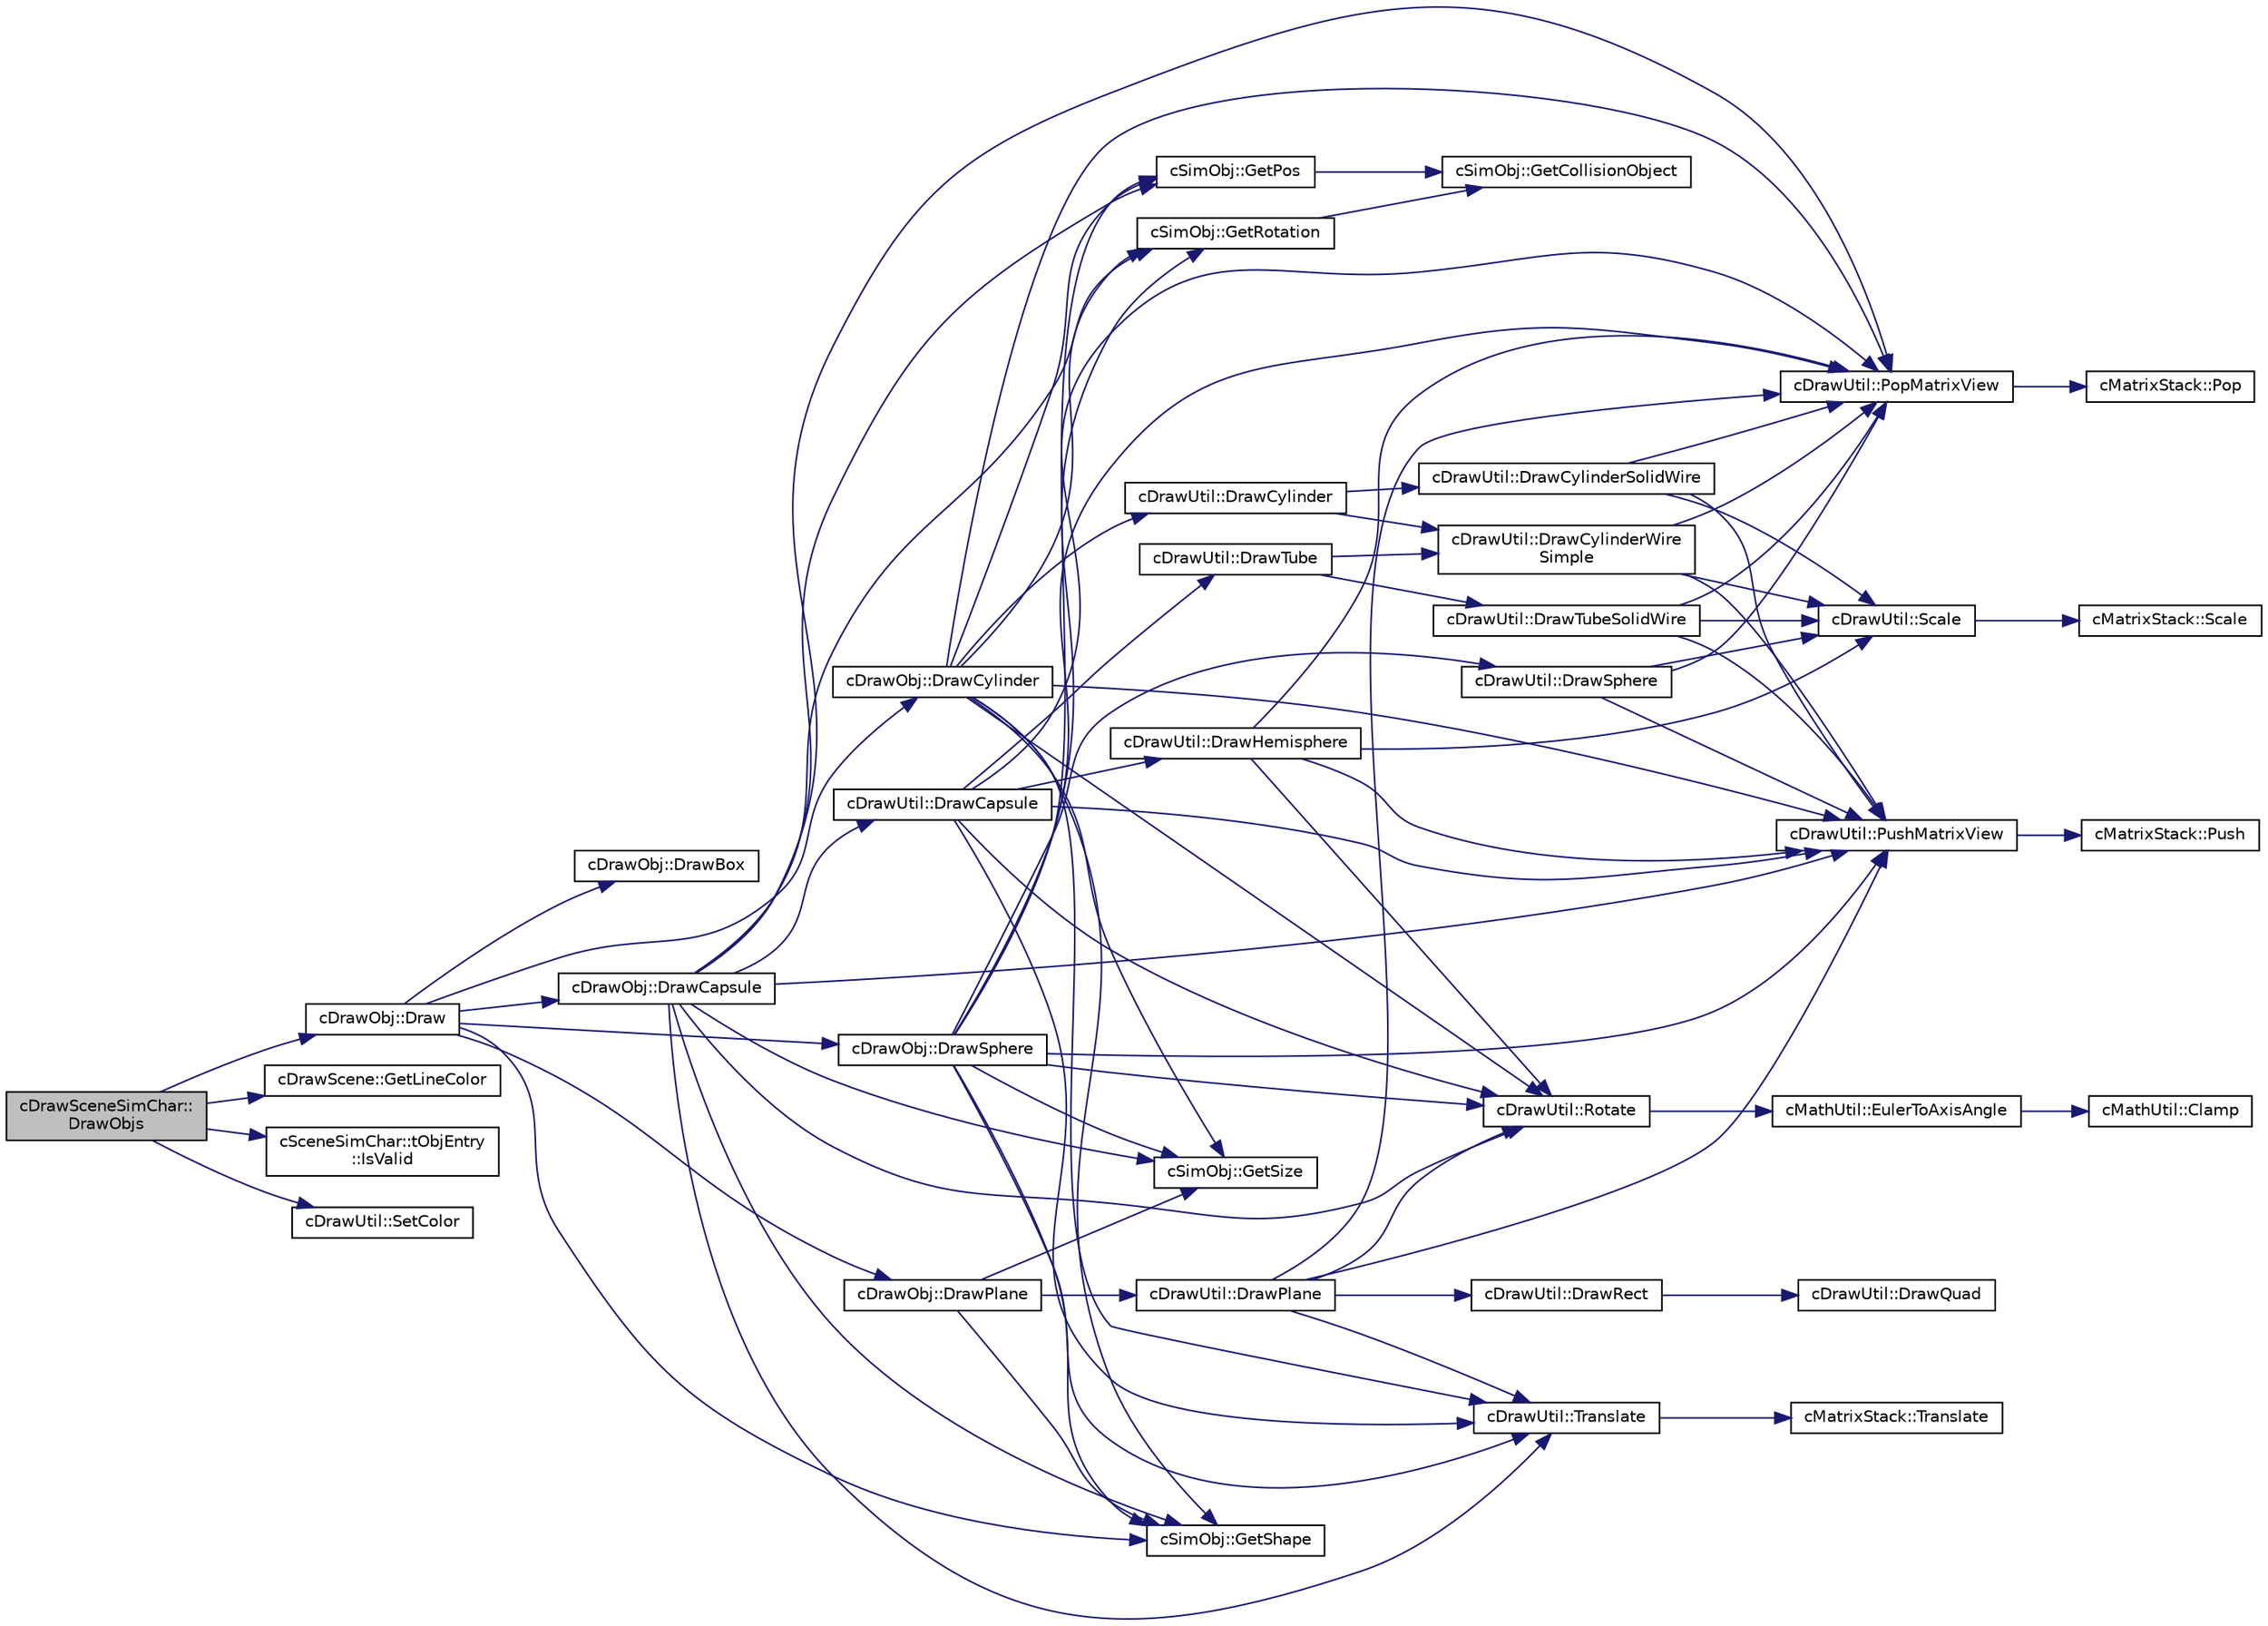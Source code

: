 digraph "cDrawSceneSimChar::DrawObjs"
{
 // LATEX_PDF_SIZE
  edge [fontname="Helvetica",fontsize="10",labelfontname="Helvetica",labelfontsize="10"];
  node [fontname="Helvetica",fontsize="10",shape=record];
  rankdir="LR";
  Node1 [label="cDrawSceneSimChar::\lDrawObjs",height=0.2,width=0.4,color="black", fillcolor="grey75", style="filled", fontcolor="black",tooltip=" "];
  Node1 -> Node2 [color="midnightblue",fontsize="10",style="solid",fontname="Helvetica"];
  Node2 [label="cDrawObj::Draw",height=0.2,width=0.4,color="black", fillcolor="white", style="filled",URL="$classc_draw_obj.html#a08996c16934079cf8e79238a6d7eec7c",tooltip=" "];
  Node2 -> Node3 [color="midnightblue",fontsize="10",style="solid",fontname="Helvetica"];
  Node3 [label="cDrawObj::DrawBox",height=0.2,width=0.4,color="black", fillcolor="white", style="filled",URL="$classc_draw_obj.html#af1722476b091dd311ef469736e26be75",tooltip=" "];
  Node2 -> Node4 [color="midnightblue",fontsize="10",style="solid",fontname="Helvetica"];
  Node4 [label="cDrawObj::DrawCapsule",height=0.2,width=0.4,color="black", fillcolor="white", style="filled",URL="$classc_draw_obj.html#aa6bf42a5d2a790ce05d3cf588696fe42",tooltip=" "];
  Node4 -> Node5 [color="midnightblue",fontsize="10",style="solid",fontname="Helvetica"];
  Node5 [label="cDrawUtil::DrawCapsule",height=0.2,width=0.4,color="black", fillcolor="white", style="filled",URL="$classc_draw_util.html#ad91ed3b94d8f3c95f5342499aa472698",tooltip=" "];
  Node5 -> Node6 [color="midnightblue",fontsize="10",style="solid",fontname="Helvetica"];
  Node6 [label="cDrawUtil::DrawHemisphere",height=0.2,width=0.4,color="black", fillcolor="white", style="filled",URL="$classc_draw_util.html#abf42b98bb6e85dc51118998359f1c44e",tooltip=" "];
  Node6 -> Node7 [color="midnightblue",fontsize="10",style="solid",fontname="Helvetica"];
  Node7 [label="cDrawUtil::PopMatrixView",height=0.2,width=0.4,color="black", fillcolor="white", style="filled",URL="$classc_draw_util.html#a8bec79da8550795d4b4966a94af7cf51",tooltip=" "];
  Node7 -> Node8 [color="midnightblue",fontsize="10",style="solid",fontname="Helvetica"];
  Node8 [label="cMatrixStack::Pop",height=0.2,width=0.4,color="black", fillcolor="white", style="filled",URL="$classc_matrix_stack.html#a6be215a8d6dc7f91c8e9577a8b550bfc",tooltip=" "];
  Node6 -> Node9 [color="midnightblue",fontsize="10",style="solid",fontname="Helvetica"];
  Node9 [label="cDrawUtil::PushMatrixView",height=0.2,width=0.4,color="black", fillcolor="white", style="filled",URL="$classc_draw_util.html#a166a3c9df5df3cb262d090cb2aaba33b",tooltip=" "];
  Node9 -> Node10 [color="midnightblue",fontsize="10",style="solid",fontname="Helvetica"];
  Node10 [label="cMatrixStack::Push",height=0.2,width=0.4,color="black", fillcolor="white", style="filled",URL="$classc_matrix_stack.html#aac0bfd176fd31cabb3e74a0a12b5a5d9",tooltip=" "];
  Node6 -> Node11 [color="midnightblue",fontsize="10",style="solid",fontname="Helvetica"];
  Node11 [label="cDrawUtil::Rotate",height=0.2,width=0.4,color="black", fillcolor="white", style="filled",URL="$classc_draw_util.html#a4f7570c5620a3429f43f0e92055ed771",tooltip=" "];
  Node11 -> Node12 [color="midnightblue",fontsize="10",style="solid",fontname="Helvetica"];
  Node12 [label="cMathUtil::EulerToAxisAngle",height=0.2,width=0.4,color="black", fillcolor="white", style="filled",URL="$classc_math_util.html#a8fd8f44cd65cdaa9c5cc1b1ff4b3652e",tooltip=" "];
  Node12 -> Node13 [color="midnightblue",fontsize="10",style="solid",fontname="Helvetica"];
  Node13 [label="cMathUtil::Clamp",height=0.2,width=0.4,color="black", fillcolor="white", style="filled",URL="$classc_math_util.html#ac7702e2a05013616d11f03619d9b4f1e",tooltip=" "];
  Node6 -> Node14 [color="midnightblue",fontsize="10",style="solid",fontname="Helvetica"];
  Node14 [label="cDrawUtil::Scale",height=0.2,width=0.4,color="black", fillcolor="white", style="filled",URL="$classc_draw_util.html#a9bb8552fad17d6bb2b5e6bb523859a61",tooltip=" "];
  Node14 -> Node15 [color="midnightblue",fontsize="10",style="solid",fontname="Helvetica"];
  Node15 [label="cMatrixStack::Scale",height=0.2,width=0.4,color="black", fillcolor="white", style="filled",URL="$classc_matrix_stack.html#a5ec94676f022413d2acdc471dd112614",tooltip=" "];
  Node5 -> Node16 [color="midnightblue",fontsize="10",style="solid",fontname="Helvetica"];
  Node16 [label="cDrawUtil::DrawTube",height=0.2,width=0.4,color="black", fillcolor="white", style="filled",URL="$classc_draw_util.html#a9db7144f6213f931846385c7388597f4",tooltip=" "];
  Node16 -> Node17 [color="midnightblue",fontsize="10",style="solid",fontname="Helvetica"];
  Node17 [label="cDrawUtil::DrawCylinderWire\lSimple",height=0.2,width=0.4,color="black", fillcolor="white", style="filled",URL="$classc_draw_util.html#adf01870cb24c7cb319094a0ce2e51674",tooltip=" "];
  Node17 -> Node7 [color="midnightblue",fontsize="10",style="solid",fontname="Helvetica"];
  Node17 -> Node9 [color="midnightblue",fontsize="10",style="solid",fontname="Helvetica"];
  Node17 -> Node14 [color="midnightblue",fontsize="10",style="solid",fontname="Helvetica"];
  Node16 -> Node18 [color="midnightblue",fontsize="10",style="solid",fontname="Helvetica"];
  Node18 [label="cDrawUtil::DrawTubeSolidWire",height=0.2,width=0.4,color="black", fillcolor="white", style="filled",URL="$classc_draw_util.html#affc56cc15a2f9d2c0163e13001e8af1d",tooltip=" "];
  Node18 -> Node7 [color="midnightblue",fontsize="10",style="solid",fontname="Helvetica"];
  Node18 -> Node9 [color="midnightblue",fontsize="10",style="solid",fontname="Helvetica"];
  Node18 -> Node14 [color="midnightblue",fontsize="10",style="solid",fontname="Helvetica"];
  Node5 -> Node7 [color="midnightblue",fontsize="10",style="solid",fontname="Helvetica"];
  Node5 -> Node9 [color="midnightblue",fontsize="10",style="solid",fontname="Helvetica"];
  Node5 -> Node11 [color="midnightblue",fontsize="10",style="solid",fontname="Helvetica"];
  Node5 -> Node19 [color="midnightblue",fontsize="10",style="solid",fontname="Helvetica"];
  Node19 [label="cDrawUtil::Translate",height=0.2,width=0.4,color="black", fillcolor="white", style="filled",URL="$classc_draw_util.html#a1904a7034bb0ec43afdab4642d36e543",tooltip=" "];
  Node19 -> Node20 [color="midnightblue",fontsize="10",style="solid",fontname="Helvetica"];
  Node20 [label="cMatrixStack::Translate",height=0.2,width=0.4,color="black", fillcolor="white", style="filled",URL="$classc_matrix_stack.html#a9ab74621b7112ebf367e7c6feafff233",tooltip=" "];
  Node4 -> Node21 [color="midnightblue",fontsize="10",style="solid",fontname="Helvetica"];
  Node21 [label="cSimObj::GetPos",height=0.2,width=0.4,color="black", fillcolor="white", style="filled",URL="$classc_sim_obj.html#adb9f6ca03649139e5300de22c12df44f",tooltip=" "];
  Node21 -> Node22 [color="midnightblue",fontsize="10",style="solid",fontname="Helvetica"];
  Node22 [label="cSimObj::GetCollisionObject",height=0.2,width=0.4,color="black", fillcolor="white", style="filled",URL="$classc_sim_obj.html#aabb085287e9c1b96e290f66b8cab95e9",tooltip=" "];
  Node4 -> Node23 [color="midnightblue",fontsize="10",style="solid",fontname="Helvetica"];
  Node23 [label="cSimObj::GetRotation",height=0.2,width=0.4,color="black", fillcolor="white", style="filled",URL="$classc_sim_obj.html#a67d5e8d8fa1f4232416d100a253f8fe0",tooltip=" "];
  Node23 -> Node22 [color="midnightblue",fontsize="10",style="solid",fontname="Helvetica"];
  Node4 -> Node24 [color="midnightblue",fontsize="10",style="solid",fontname="Helvetica"];
  Node24 [label="cSimObj::GetShape",height=0.2,width=0.4,color="black", fillcolor="white", style="filled",URL="$classc_sim_obj.html#aff15bf6696e8dd24ff98f976aabd82d4",tooltip=" "];
  Node4 -> Node25 [color="midnightblue",fontsize="10",style="solid",fontname="Helvetica"];
  Node25 [label="cSimObj::GetSize",height=0.2,width=0.4,color="black", fillcolor="white", style="filled",URL="$classc_sim_obj.html#af19ead8e90784db40995fac6df1df385",tooltip=" "];
  Node4 -> Node7 [color="midnightblue",fontsize="10",style="solid",fontname="Helvetica"];
  Node4 -> Node9 [color="midnightblue",fontsize="10",style="solid",fontname="Helvetica"];
  Node4 -> Node11 [color="midnightblue",fontsize="10",style="solid",fontname="Helvetica"];
  Node4 -> Node19 [color="midnightblue",fontsize="10",style="solid",fontname="Helvetica"];
  Node2 -> Node26 [color="midnightblue",fontsize="10",style="solid",fontname="Helvetica"];
  Node26 [label="cDrawObj::DrawCylinder",height=0.2,width=0.4,color="black", fillcolor="white", style="filled",URL="$classc_draw_obj.html#ab5d83a43a11535e5f48286814ea34aa0",tooltip=" "];
  Node26 -> Node27 [color="midnightblue",fontsize="10",style="solid",fontname="Helvetica"];
  Node27 [label="cDrawUtil::DrawCylinder",height=0.2,width=0.4,color="black", fillcolor="white", style="filled",URL="$classc_draw_util.html#a1a52979a8d1cdcc91f6ccbc35bb82673",tooltip=" "];
  Node27 -> Node28 [color="midnightblue",fontsize="10",style="solid",fontname="Helvetica"];
  Node28 [label="cDrawUtil::DrawCylinderSolidWire",height=0.2,width=0.4,color="black", fillcolor="white", style="filled",URL="$classc_draw_util.html#a21a2bc0dc6ccdcf964174dee322aa079",tooltip=" "];
  Node28 -> Node7 [color="midnightblue",fontsize="10",style="solid",fontname="Helvetica"];
  Node28 -> Node9 [color="midnightblue",fontsize="10",style="solid",fontname="Helvetica"];
  Node28 -> Node14 [color="midnightblue",fontsize="10",style="solid",fontname="Helvetica"];
  Node27 -> Node17 [color="midnightblue",fontsize="10",style="solid",fontname="Helvetica"];
  Node26 -> Node21 [color="midnightblue",fontsize="10",style="solid",fontname="Helvetica"];
  Node26 -> Node23 [color="midnightblue",fontsize="10",style="solid",fontname="Helvetica"];
  Node26 -> Node24 [color="midnightblue",fontsize="10",style="solid",fontname="Helvetica"];
  Node26 -> Node25 [color="midnightblue",fontsize="10",style="solid",fontname="Helvetica"];
  Node26 -> Node7 [color="midnightblue",fontsize="10",style="solid",fontname="Helvetica"];
  Node26 -> Node9 [color="midnightblue",fontsize="10",style="solid",fontname="Helvetica"];
  Node26 -> Node11 [color="midnightblue",fontsize="10",style="solid",fontname="Helvetica"];
  Node26 -> Node19 [color="midnightblue",fontsize="10",style="solid",fontname="Helvetica"];
  Node2 -> Node29 [color="midnightblue",fontsize="10",style="solid",fontname="Helvetica"];
  Node29 [label="cDrawObj::DrawPlane",height=0.2,width=0.4,color="black", fillcolor="white", style="filled",URL="$classc_draw_obj.html#a014d646f51a7c6e6c04f28aaae9cbc99",tooltip=" "];
  Node29 -> Node30 [color="midnightblue",fontsize="10",style="solid",fontname="Helvetica"];
  Node30 [label="cDrawUtil::DrawPlane",height=0.2,width=0.4,color="black", fillcolor="white", style="filled",URL="$classc_draw_util.html#a7ef8394147c42dcf8a0e7f94ef449c3c",tooltip=" "];
  Node30 -> Node31 [color="midnightblue",fontsize="10",style="solid",fontname="Helvetica"];
  Node31 [label="cDrawUtil::DrawRect",height=0.2,width=0.4,color="black", fillcolor="white", style="filled",URL="$classc_draw_util.html#a67c1005f7bd6edeee048fddbbe85307b",tooltip=" "];
  Node31 -> Node32 [color="midnightblue",fontsize="10",style="solid",fontname="Helvetica"];
  Node32 [label="cDrawUtil::DrawQuad",height=0.2,width=0.4,color="black", fillcolor="white", style="filled",URL="$classc_draw_util.html#a587df84fa22af009a224a64afc79fc93",tooltip=" "];
  Node30 -> Node7 [color="midnightblue",fontsize="10",style="solid",fontname="Helvetica"];
  Node30 -> Node9 [color="midnightblue",fontsize="10",style="solid",fontname="Helvetica"];
  Node30 -> Node11 [color="midnightblue",fontsize="10",style="solid",fontname="Helvetica"];
  Node30 -> Node19 [color="midnightblue",fontsize="10",style="solid",fontname="Helvetica"];
  Node29 -> Node24 [color="midnightblue",fontsize="10",style="solid",fontname="Helvetica"];
  Node29 -> Node25 [color="midnightblue",fontsize="10",style="solid",fontname="Helvetica"];
  Node2 -> Node33 [color="midnightblue",fontsize="10",style="solid",fontname="Helvetica"];
  Node33 [label="cDrawObj::DrawSphere",height=0.2,width=0.4,color="black", fillcolor="white", style="filled",URL="$classc_draw_obj.html#a8a1380aef5244c53b89f8da06268f982",tooltip=" "];
  Node33 -> Node34 [color="midnightblue",fontsize="10",style="solid",fontname="Helvetica"];
  Node34 [label="cDrawUtil::DrawSphere",height=0.2,width=0.4,color="black", fillcolor="white", style="filled",URL="$classc_draw_util.html#a4cb49515f4c561c95dafcea3f7b2a0cb",tooltip=" "];
  Node34 -> Node7 [color="midnightblue",fontsize="10",style="solid",fontname="Helvetica"];
  Node34 -> Node9 [color="midnightblue",fontsize="10",style="solid",fontname="Helvetica"];
  Node34 -> Node14 [color="midnightblue",fontsize="10",style="solid",fontname="Helvetica"];
  Node33 -> Node21 [color="midnightblue",fontsize="10",style="solid",fontname="Helvetica"];
  Node33 -> Node23 [color="midnightblue",fontsize="10",style="solid",fontname="Helvetica"];
  Node33 -> Node24 [color="midnightblue",fontsize="10",style="solid",fontname="Helvetica"];
  Node33 -> Node25 [color="midnightblue",fontsize="10",style="solid",fontname="Helvetica"];
  Node33 -> Node7 [color="midnightblue",fontsize="10",style="solid",fontname="Helvetica"];
  Node33 -> Node9 [color="midnightblue",fontsize="10",style="solid",fontname="Helvetica"];
  Node33 -> Node11 [color="midnightblue",fontsize="10",style="solid",fontname="Helvetica"];
  Node33 -> Node19 [color="midnightblue",fontsize="10",style="solid",fontname="Helvetica"];
  Node2 -> Node24 [color="midnightblue",fontsize="10",style="solid",fontname="Helvetica"];
  Node1 -> Node35 [color="midnightblue",fontsize="10",style="solid",fontname="Helvetica"];
  Node35 [label="cDrawScene::GetLineColor",height=0.2,width=0.4,color="black", fillcolor="white", style="filled",URL="$classc_draw_scene.html#a683b3c9703398ee135f0d86fabe7b91e",tooltip=" "];
  Node1 -> Node36 [color="midnightblue",fontsize="10",style="solid",fontname="Helvetica"];
  Node36 [label="cSceneSimChar::tObjEntry\l::IsValid",height=0.2,width=0.4,color="black", fillcolor="white", style="filled",URL="$structc_scene_sim_char_1_1t_obj_entry.html#a256892d436cb1be224fb0c9d05f74649",tooltip=" "];
  Node1 -> Node37 [color="midnightblue",fontsize="10",style="solid",fontname="Helvetica"];
  Node37 [label="cDrawUtil::SetColor",height=0.2,width=0.4,color="black", fillcolor="white", style="filled",URL="$classc_draw_util.html#a4b68878bee6cbfe53db7dc6bb9e16f70",tooltip=" "];
}

